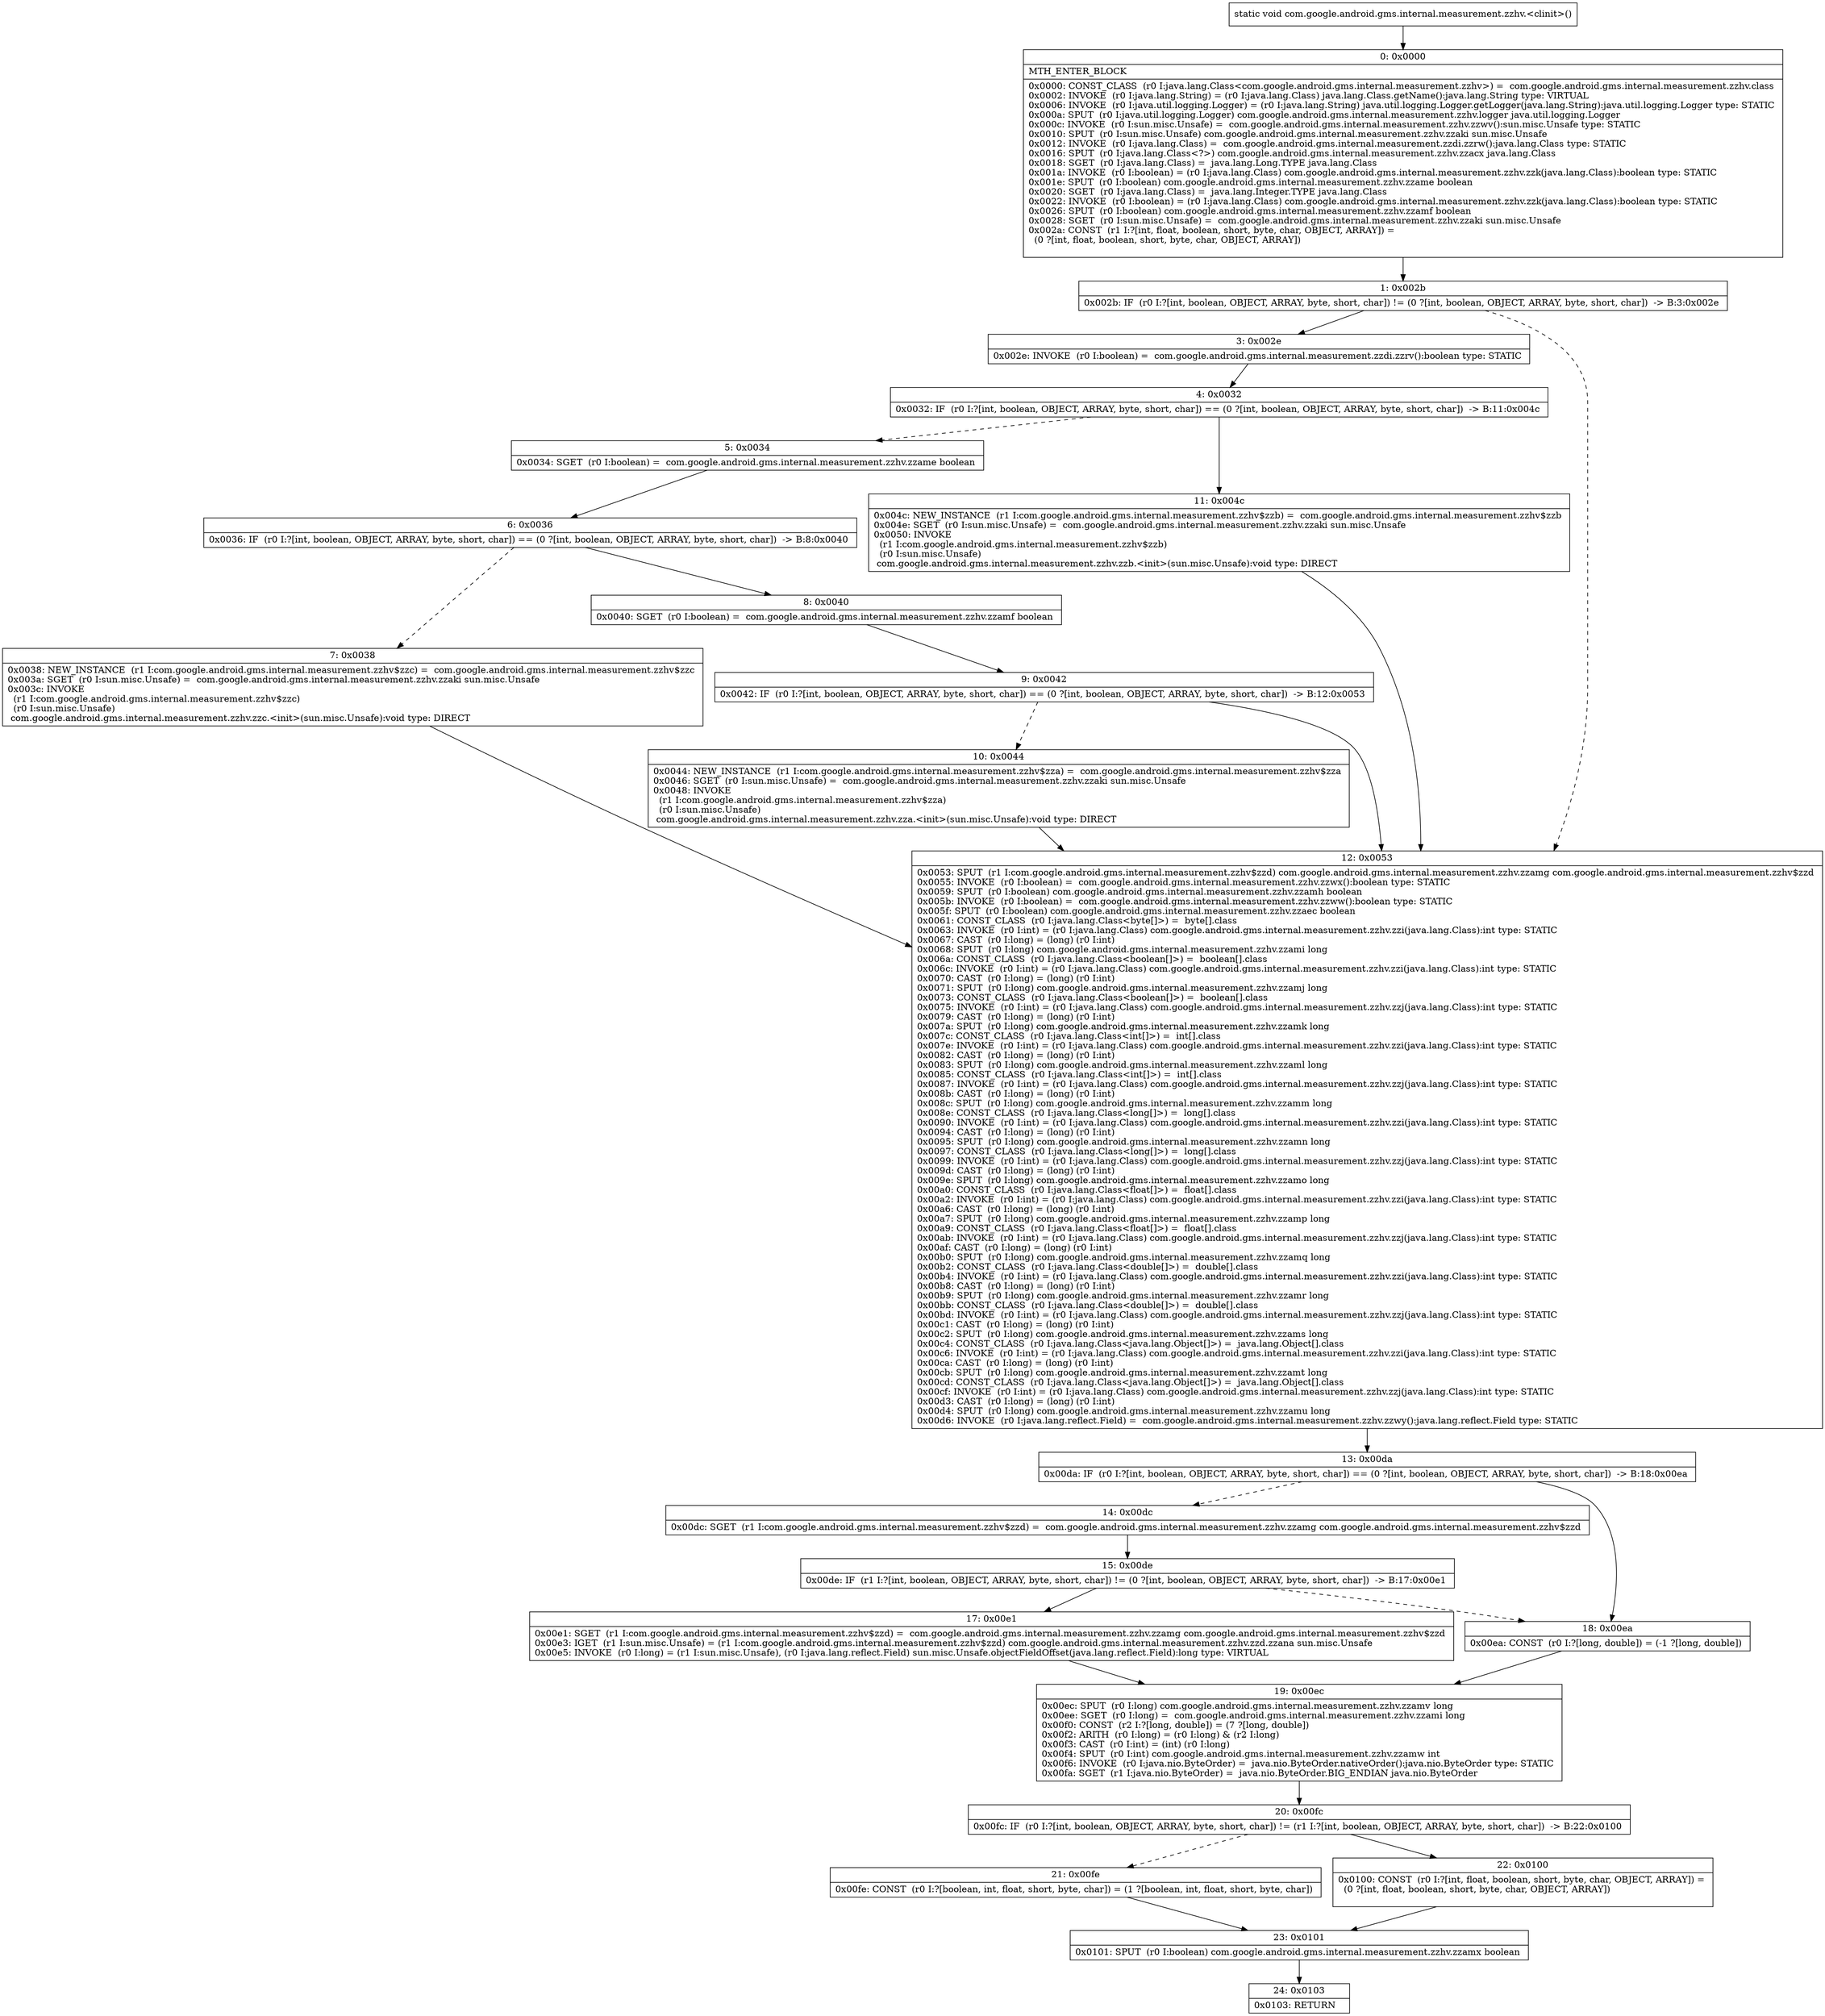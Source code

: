 digraph "CFG forcom.google.android.gms.internal.measurement.zzhv.\<clinit\>()V" {
Node_0 [shape=record,label="{0\:\ 0x0000|MTH_ENTER_BLOCK\l|0x0000: CONST_CLASS  (r0 I:java.lang.Class\<com.google.android.gms.internal.measurement.zzhv\>) =  com.google.android.gms.internal.measurement.zzhv.class \l0x0002: INVOKE  (r0 I:java.lang.String) = (r0 I:java.lang.Class) java.lang.Class.getName():java.lang.String type: VIRTUAL \l0x0006: INVOKE  (r0 I:java.util.logging.Logger) = (r0 I:java.lang.String) java.util.logging.Logger.getLogger(java.lang.String):java.util.logging.Logger type: STATIC \l0x000a: SPUT  (r0 I:java.util.logging.Logger) com.google.android.gms.internal.measurement.zzhv.logger java.util.logging.Logger \l0x000c: INVOKE  (r0 I:sun.misc.Unsafe) =  com.google.android.gms.internal.measurement.zzhv.zzwv():sun.misc.Unsafe type: STATIC \l0x0010: SPUT  (r0 I:sun.misc.Unsafe) com.google.android.gms.internal.measurement.zzhv.zzaki sun.misc.Unsafe \l0x0012: INVOKE  (r0 I:java.lang.Class) =  com.google.android.gms.internal.measurement.zzdi.zzrw():java.lang.Class type: STATIC \l0x0016: SPUT  (r0 I:java.lang.Class\<?\>) com.google.android.gms.internal.measurement.zzhv.zzacx java.lang.Class \l0x0018: SGET  (r0 I:java.lang.Class) =  java.lang.Long.TYPE java.lang.Class \l0x001a: INVOKE  (r0 I:boolean) = (r0 I:java.lang.Class) com.google.android.gms.internal.measurement.zzhv.zzk(java.lang.Class):boolean type: STATIC \l0x001e: SPUT  (r0 I:boolean) com.google.android.gms.internal.measurement.zzhv.zzame boolean \l0x0020: SGET  (r0 I:java.lang.Class) =  java.lang.Integer.TYPE java.lang.Class \l0x0022: INVOKE  (r0 I:boolean) = (r0 I:java.lang.Class) com.google.android.gms.internal.measurement.zzhv.zzk(java.lang.Class):boolean type: STATIC \l0x0026: SPUT  (r0 I:boolean) com.google.android.gms.internal.measurement.zzhv.zzamf boolean \l0x0028: SGET  (r0 I:sun.misc.Unsafe) =  com.google.android.gms.internal.measurement.zzhv.zzaki sun.misc.Unsafe \l0x002a: CONST  (r1 I:?[int, float, boolean, short, byte, char, OBJECT, ARRAY]) = \l  (0 ?[int, float, boolean, short, byte, char, OBJECT, ARRAY])\l \l}"];
Node_1 [shape=record,label="{1\:\ 0x002b|0x002b: IF  (r0 I:?[int, boolean, OBJECT, ARRAY, byte, short, char]) != (0 ?[int, boolean, OBJECT, ARRAY, byte, short, char])  \-\> B:3:0x002e \l}"];
Node_3 [shape=record,label="{3\:\ 0x002e|0x002e: INVOKE  (r0 I:boolean) =  com.google.android.gms.internal.measurement.zzdi.zzrv():boolean type: STATIC \l}"];
Node_4 [shape=record,label="{4\:\ 0x0032|0x0032: IF  (r0 I:?[int, boolean, OBJECT, ARRAY, byte, short, char]) == (0 ?[int, boolean, OBJECT, ARRAY, byte, short, char])  \-\> B:11:0x004c \l}"];
Node_5 [shape=record,label="{5\:\ 0x0034|0x0034: SGET  (r0 I:boolean) =  com.google.android.gms.internal.measurement.zzhv.zzame boolean \l}"];
Node_6 [shape=record,label="{6\:\ 0x0036|0x0036: IF  (r0 I:?[int, boolean, OBJECT, ARRAY, byte, short, char]) == (0 ?[int, boolean, OBJECT, ARRAY, byte, short, char])  \-\> B:8:0x0040 \l}"];
Node_7 [shape=record,label="{7\:\ 0x0038|0x0038: NEW_INSTANCE  (r1 I:com.google.android.gms.internal.measurement.zzhv$zzc) =  com.google.android.gms.internal.measurement.zzhv$zzc \l0x003a: SGET  (r0 I:sun.misc.Unsafe) =  com.google.android.gms.internal.measurement.zzhv.zzaki sun.misc.Unsafe \l0x003c: INVOKE  \l  (r1 I:com.google.android.gms.internal.measurement.zzhv$zzc)\l  (r0 I:sun.misc.Unsafe)\l com.google.android.gms.internal.measurement.zzhv.zzc.\<init\>(sun.misc.Unsafe):void type: DIRECT \l}"];
Node_8 [shape=record,label="{8\:\ 0x0040|0x0040: SGET  (r0 I:boolean) =  com.google.android.gms.internal.measurement.zzhv.zzamf boolean \l}"];
Node_9 [shape=record,label="{9\:\ 0x0042|0x0042: IF  (r0 I:?[int, boolean, OBJECT, ARRAY, byte, short, char]) == (0 ?[int, boolean, OBJECT, ARRAY, byte, short, char])  \-\> B:12:0x0053 \l}"];
Node_10 [shape=record,label="{10\:\ 0x0044|0x0044: NEW_INSTANCE  (r1 I:com.google.android.gms.internal.measurement.zzhv$zza) =  com.google.android.gms.internal.measurement.zzhv$zza \l0x0046: SGET  (r0 I:sun.misc.Unsafe) =  com.google.android.gms.internal.measurement.zzhv.zzaki sun.misc.Unsafe \l0x0048: INVOKE  \l  (r1 I:com.google.android.gms.internal.measurement.zzhv$zza)\l  (r0 I:sun.misc.Unsafe)\l com.google.android.gms.internal.measurement.zzhv.zza.\<init\>(sun.misc.Unsafe):void type: DIRECT \l}"];
Node_11 [shape=record,label="{11\:\ 0x004c|0x004c: NEW_INSTANCE  (r1 I:com.google.android.gms.internal.measurement.zzhv$zzb) =  com.google.android.gms.internal.measurement.zzhv$zzb \l0x004e: SGET  (r0 I:sun.misc.Unsafe) =  com.google.android.gms.internal.measurement.zzhv.zzaki sun.misc.Unsafe \l0x0050: INVOKE  \l  (r1 I:com.google.android.gms.internal.measurement.zzhv$zzb)\l  (r0 I:sun.misc.Unsafe)\l com.google.android.gms.internal.measurement.zzhv.zzb.\<init\>(sun.misc.Unsafe):void type: DIRECT \l}"];
Node_12 [shape=record,label="{12\:\ 0x0053|0x0053: SPUT  (r1 I:com.google.android.gms.internal.measurement.zzhv$zzd) com.google.android.gms.internal.measurement.zzhv.zzamg com.google.android.gms.internal.measurement.zzhv$zzd \l0x0055: INVOKE  (r0 I:boolean) =  com.google.android.gms.internal.measurement.zzhv.zzwx():boolean type: STATIC \l0x0059: SPUT  (r0 I:boolean) com.google.android.gms.internal.measurement.zzhv.zzamh boolean \l0x005b: INVOKE  (r0 I:boolean) =  com.google.android.gms.internal.measurement.zzhv.zzww():boolean type: STATIC \l0x005f: SPUT  (r0 I:boolean) com.google.android.gms.internal.measurement.zzhv.zzaec boolean \l0x0061: CONST_CLASS  (r0 I:java.lang.Class\<byte[]\>) =  byte[].class \l0x0063: INVOKE  (r0 I:int) = (r0 I:java.lang.Class) com.google.android.gms.internal.measurement.zzhv.zzi(java.lang.Class):int type: STATIC \l0x0067: CAST  (r0 I:long) = (long) (r0 I:int) \l0x0068: SPUT  (r0 I:long) com.google.android.gms.internal.measurement.zzhv.zzami long \l0x006a: CONST_CLASS  (r0 I:java.lang.Class\<boolean[]\>) =  boolean[].class \l0x006c: INVOKE  (r0 I:int) = (r0 I:java.lang.Class) com.google.android.gms.internal.measurement.zzhv.zzi(java.lang.Class):int type: STATIC \l0x0070: CAST  (r0 I:long) = (long) (r0 I:int) \l0x0071: SPUT  (r0 I:long) com.google.android.gms.internal.measurement.zzhv.zzamj long \l0x0073: CONST_CLASS  (r0 I:java.lang.Class\<boolean[]\>) =  boolean[].class \l0x0075: INVOKE  (r0 I:int) = (r0 I:java.lang.Class) com.google.android.gms.internal.measurement.zzhv.zzj(java.lang.Class):int type: STATIC \l0x0079: CAST  (r0 I:long) = (long) (r0 I:int) \l0x007a: SPUT  (r0 I:long) com.google.android.gms.internal.measurement.zzhv.zzamk long \l0x007c: CONST_CLASS  (r0 I:java.lang.Class\<int[]\>) =  int[].class \l0x007e: INVOKE  (r0 I:int) = (r0 I:java.lang.Class) com.google.android.gms.internal.measurement.zzhv.zzi(java.lang.Class):int type: STATIC \l0x0082: CAST  (r0 I:long) = (long) (r0 I:int) \l0x0083: SPUT  (r0 I:long) com.google.android.gms.internal.measurement.zzhv.zzaml long \l0x0085: CONST_CLASS  (r0 I:java.lang.Class\<int[]\>) =  int[].class \l0x0087: INVOKE  (r0 I:int) = (r0 I:java.lang.Class) com.google.android.gms.internal.measurement.zzhv.zzj(java.lang.Class):int type: STATIC \l0x008b: CAST  (r0 I:long) = (long) (r0 I:int) \l0x008c: SPUT  (r0 I:long) com.google.android.gms.internal.measurement.zzhv.zzamm long \l0x008e: CONST_CLASS  (r0 I:java.lang.Class\<long[]\>) =  long[].class \l0x0090: INVOKE  (r0 I:int) = (r0 I:java.lang.Class) com.google.android.gms.internal.measurement.zzhv.zzi(java.lang.Class):int type: STATIC \l0x0094: CAST  (r0 I:long) = (long) (r0 I:int) \l0x0095: SPUT  (r0 I:long) com.google.android.gms.internal.measurement.zzhv.zzamn long \l0x0097: CONST_CLASS  (r0 I:java.lang.Class\<long[]\>) =  long[].class \l0x0099: INVOKE  (r0 I:int) = (r0 I:java.lang.Class) com.google.android.gms.internal.measurement.zzhv.zzj(java.lang.Class):int type: STATIC \l0x009d: CAST  (r0 I:long) = (long) (r0 I:int) \l0x009e: SPUT  (r0 I:long) com.google.android.gms.internal.measurement.zzhv.zzamo long \l0x00a0: CONST_CLASS  (r0 I:java.lang.Class\<float[]\>) =  float[].class \l0x00a2: INVOKE  (r0 I:int) = (r0 I:java.lang.Class) com.google.android.gms.internal.measurement.zzhv.zzi(java.lang.Class):int type: STATIC \l0x00a6: CAST  (r0 I:long) = (long) (r0 I:int) \l0x00a7: SPUT  (r0 I:long) com.google.android.gms.internal.measurement.zzhv.zzamp long \l0x00a9: CONST_CLASS  (r0 I:java.lang.Class\<float[]\>) =  float[].class \l0x00ab: INVOKE  (r0 I:int) = (r0 I:java.lang.Class) com.google.android.gms.internal.measurement.zzhv.zzj(java.lang.Class):int type: STATIC \l0x00af: CAST  (r0 I:long) = (long) (r0 I:int) \l0x00b0: SPUT  (r0 I:long) com.google.android.gms.internal.measurement.zzhv.zzamq long \l0x00b2: CONST_CLASS  (r0 I:java.lang.Class\<double[]\>) =  double[].class \l0x00b4: INVOKE  (r0 I:int) = (r0 I:java.lang.Class) com.google.android.gms.internal.measurement.zzhv.zzi(java.lang.Class):int type: STATIC \l0x00b8: CAST  (r0 I:long) = (long) (r0 I:int) \l0x00b9: SPUT  (r0 I:long) com.google.android.gms.internal.measurement.zzhv.zzamr long \l0x00bb: CONST_CLASS  (r0 I:java.lang.Class\<double[]\>) =  double[].class \l0x00bd: INVOKE  (r0 I:int) = (r0 I:java.lang.Class) com.google.android.gms.internal.measurement.zzhv.zzj(java.lang.Class):int type: STATIC \l0x00c1: CAST  (r0 I:long) = (long) (r0 I:int) \l0x00c2: SPUT  (r0 I:long) com.google.android.gms.internal.measurement.zzhv.zzams long \l0x00c4: CONST_CLASS  (r0 I:java.lang.Class\<java.lang.Object[]\>) =  java.lang.Object[].class \l0x00c6: INVOKE  (r0 I:int) = (r0 I:java.lang.Class) com.google.android.gms.internal.measurement.zzhv.zzi(java.lang.Class):int type: STATIC \l0x00ca: CAST  (r0 I:long) = (long) (r0 I:int) \l0x00cb: SPUT  (r0 I:long) com.google.android.gms.internal.measurement.zzhv.zzamt long \l0x00cd: CONST_CLASS  (r0 I:java.lang.Class\<java.lang.Object[]\>) =  java.lang.Object[].class \l0x00cf: INVOKE  (r0 I:int) = (r0 I:java.lang.Class) com.google.android.gms.internal.measurement.zzhv.zzj(java.lang.Class):int type: STATIC \l0x00d3: CAST  (r0 I:long) = (long) (r0 I:int) \l0x00d4: SPUT  (r0 I:long) com.google.android.gms.internal.measurement.zzhv.zzamu long \l0x00d6: INVOKE  (r0 I:java.lang.reflect.Field) =  com.google.android.gms.internal.measurement.zzhv.zzwy():java.lang.reflect.Field type: STATIC \l}"];
Node_13 [shape=record,label="{13\:\ 0x00da|0x00da: IF  (r0 I:?[int, boolean, OBJECT, ARRAY, byte, short, char]) == (0 ?[int, boolean, OBJECT, ARRAY, byte, short, char])  \-\> B:18:0x00ea \l}"];
Node_14 [shape=record,label="{14\:\ 0x00dc|0x00dc: SGET  (r1 I:com.google.android.gms.internal.measurement.zzhv$zzd) =  com.google.android.gms.internal.measurement.zzhv.zzamg com.google.android.gms.internal.measurement.zzhv$zzd \l}"];
Node_15 [shape=record,label="{15\:\ 0x00de|0x00de: IF  (r1 I:?[int, boolean, OBJECT, ARRAY, byte, short, char]) != (0 ?[int, boolean, OBJECT, ARRAY, byte, short, char])  \-\> B:17:0x00e1 \l}"];
Node_17 [shape=record,label="{17\:\ 0x00e1|0x00e1: SGET  (r1 I:com.google.android.gms.internal.measurement.zzhv$zzd) =  com.google.android.gms.internal.measurement.zzhv.zzamg com.google.android.gms.internal.measurement.zzhv$zzd \l0x00e3: IGET  (r1 I:sun.misc.Unsafe) = (r1 I:com.google.android.gms.internal.measurement.zzhv$zzd) com.google.android.gms.internal.measurement.zzhv.zzd.zzana sun.misc.Unsafe \l0x00e5: INVOKE  (r0 I:long) = (r1 I:sun.misc.Unsafe), (r0 I:java.lang.reflect.Field) sun.misc.Unsafe.objectFieldOffset(java.lang.reflect.Field):long type: VIRTUAL \l}"];
Node_18 [shape=record,label="{18\:\ 0x00ea|0x00ea: CONST  (r0 I:?[long, double]) = (\-1 ?[long, double]) \l}"];
Node_19 [shape=record,label="{19\:\ 0x00ec|0x00ec: SPUT  (r0 I:long) com.google.android.gms.internal.measurement.zzhv.zzamv long \l0x00ee: SGET  (r0 I:long) =  com.google.android.gms.internal.measurement.zzhv.zzami long \l0x00f0: CONST  (r2 I:?[long, double]) = (7 ?[long, double]) \l0x00f2: ARITH  (r0 I:long) = (r0 I:long) & (r2 I:long) \l0x00f3: CAST  (r0 I:int) = (int) (r0 I:long) \l0x00f4: SPUT  (r0 I:int) com.google.android.gms.internal.measurement.zzhv.zzamw int \l0x00f6: INVOKE  (r0 I:java.nio.ByteOrder) =  java.nio.ByteOrder.nativeOrder():java.nio.ByteOrder type: STATIC \l0x00fa: SGET  (r1 I:java.nio.ByteOrder) =  java.nio.ByteOrder.BIG_ENDIAN java.nio.ByteOrder \l}"];
Node_20 [shape=record,label="{20\:\ 0x00fc|0x00fc: IF  (r0 I:?[int, boolean, OBJECT, ARRAY, byte, short, char]) != (r1 I:?[int, boolean, OBJECT, ARRAY, byte, short, char])  \-\> B:22:0x0100 \l}"];
Node_21 [shape=record,label="{21\:\ 0x00fe|0x00fe: CONST  (r0 I:?[boolean, int, float, short, byte, char]) = (1 ?[boolean, int, float, short, byte, char]) \l}"];
Node_22 [shape=record,label="{22\:\ 0x0100|0x0100: CONST  (r0 I:?[int, float, boolean, short, byte, char, OBJECT, ARRAY]) = \l  (0 ?[int, float, boolean, short, byte, char, OBJECT, ARRAY])\l \l}"];
Node_23 [shape=record,label="{23\:\ 0x0101|0x0101: SPUT  (r0 I:boolean) com.google.android.gms.internal.measurement.zzhv.zzamx boolean \l}"];
Node_24 [shape=record,label="{24\:\ 0x0103|0x0103: RETURN   \l}"];
MethodNode[shape=record,label="{static void com.google.android.gms.internal.measurement.zzhv.\<clinit\>() }"];
MethodNode -> Node_0;
Node_0 -> Node_1;
Node_1 -> Node_3;
Node_1 -> Node_12[style=dashed];
Node_3 -> Node_4;
Node_4 -> Node_5[style=dashed];
Node_4 -> Node_11;
Node_5 -> Node_6;
Node_6 -> Node_7[style=dashed];
Node_6 -> Node_8;
Node_7 -> Node_12;
Node_8 -> Node_9;
Node_9 -> Node_10[style=dashed];
Node_9 -> Node_12;
Node_10 -> Node_12;
Node_11 -> Node_12;
Node_12 -> Node_13;
Node_13 -> Node_14[style=dashed];
Node_13 -> Node_18;
Node_14 -> Node_15;
Node_15 -> Node_17;
Node_15 -> Node_18[style=dashed];
Node_17 -> Node_19;
Node_18 -> Node_19;
Node_19 -> Node_20;
Node_20 -> Node_21[style=dashed];
Node_20 -> Node_22;
Node_21 -> Node_23;
Node_22 -> Node_23;
Node_23 -> Node_24;
}

